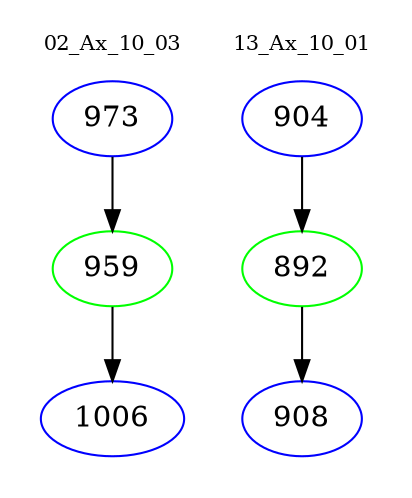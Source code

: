 digraph{
subgraph cluster_0 {
color = white
label = "02_Ax_10_03";
fontsize=10;
T0_973 [label="973", color="blue"]
T0_973 -> T0_959 [color="black"]
T0_959 [label="959", color="green"]
T0_959 -> T0_1006 [color="black"]
T0_1006 [label="1006", color="blue"]
}
subgraph cluster_1 {
color = white
label = "13_Ax_10_01";
fontsize=10;
T1_904 [label="904", color="blue"]
T1_904 -> T1_892 [color="black"]
T1_892 [label="892", color="green"]
T1_892 -> T1_908 [color="black"]
T1_908 [label="908", color="blue"]
}
}
